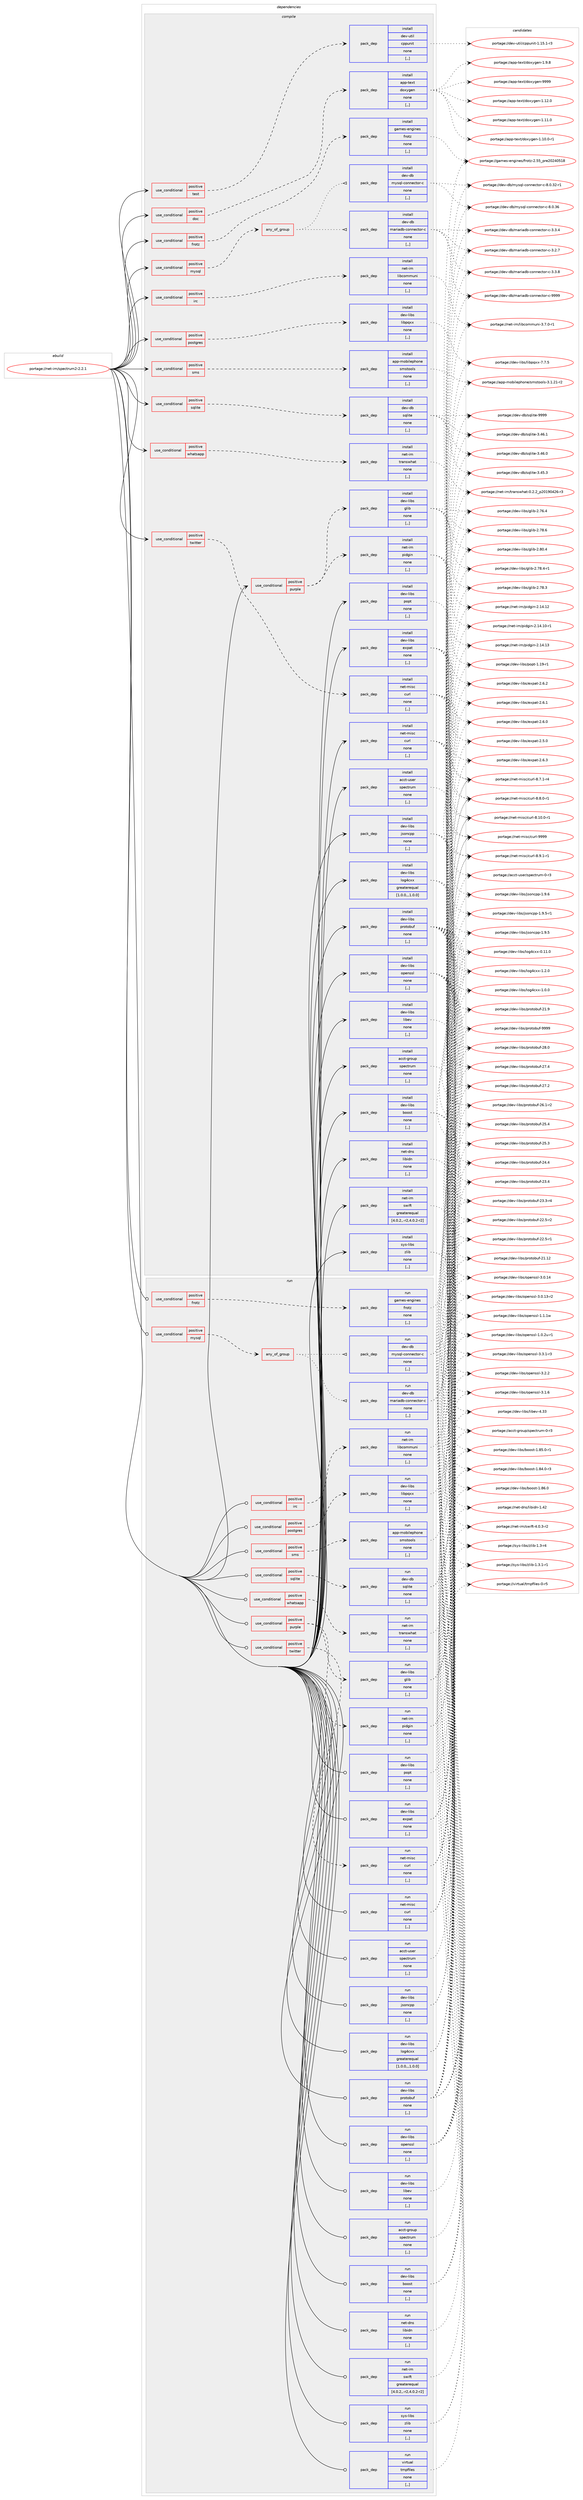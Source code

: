 digraph prolog {

# *************
# Graph options
# *************

newrank=true;
concentrate=true;
compound=true;
graph [rankdir=LR,fontname=Helvetica,fontsize=10,ranksep=1.5];#, ranksep=2.5, nodesep=0.2];
edge  [arrowhead=vee];
node  [fontname=Helvetica,fontsize=10];

# **********
# The ebuild
# **********

subgraph cluster_leftcol {
color=gray;
label=<<i>ebuild</i>>;
id [label="portage://net-im/spectrum2-2.2.1", color=red, width=4, href="../net-im/spectrum2-2.2.1.svg"];
}

# ****************
# The dependencies
# ****************

subgraph cluster_midcol {
color=gray;
label=<<i>dependencies</i>>;
subgraph cluster_compile {
fillcolor="#eeeeee";
style=filled;
label=<<i>compile</i>>;
subgraph cond226496 {
dependency866065 [label=<<TABLE BORDER="0" CELLBORDER="1" CELLSPACING="0" CELLPADDING="4"><TR><TD ROWSPAN="3" CELLPADDING="10">use_conditional</TD></TR><TR><TD>positive</TD></TR><TR><TD>doc</TD></TR></TABLE>>, shape=none, color=red];
subgraph pack633196 {
dependency866066 [label=<<TABLE BORDER="0" CELLBORDER="1" CELLSPACING="0" CELLPADDING="4" WIDTH="220"><TR><TD ROWSPAN="6" CELLPADDING="30">pack_dep</TD></TR><TR><TD WIDTH="110">install</TD></TR><TR><TD>app-text</TD></TR><TR><TD>doxygen</TD></TR><TR><TD>none</TD></TR><TR><TD>[,,]</TD></TR></TABLE>>, shape=none, color=blue];
}
dependency866065:e -> dependency866066:w [weight=20,style="dashed",arrowhead="vee"];
}
id:e -> dependency866065:w [weight=20,style="solid",arrowhead="vee"];
subgraph cond226497 {
dependency866067 [label=<<TABLE BORDER="0" CELLBORDER="1" CELLSPACING="0" CELLPADDING="4"><TR><TD ROWSPAN="3" CELLPADDING="10">use_conditional</TD></TR><TR><TD>positive</TD></TR><TR><TD>frotz</TD></TR></TABLE>>, shape=none, color=red];
subgraph pack633197 {
dependency866068 [label=<<TABLE BORDER="0" CELLBORDER="1" CELLSPACING="0" CELLPADDING="4" WIDTH="220"><TR><TD ROWSPAN="6" CELLPADDING="30">pack_dep</TD></TR><TR><TD WIDTH="110">install</TD></TR><TR><TD>games-engines</TD></TR><TR><TD>frotz</TD></TR><TR><TD>none</TD></TR><TR><TD>[,,]</TD></TR></TABLE>>, shape=none, color=blue];
}
dependency866067:e -> dependency866068:w [weight=20,style="dashed",arrowhead="vee"];
}
id:e -> dependency866067:w [weight=20,style="solid",arrowhead="vee"];
subgraph cond226498 {
dependency866069 [label=<<TABLE BORDER="0" CELLBORDER="1" CELLSPACING="0" CELLPADDING="4"><TR><TD ROWSPAN="3" CELLPADDING="10">use_conditional</TD></TR><TR><TD>positive</TD></TR><TR><TD>irc</TD></TR></TABLE>>, shape=none, color=red];
subgraph pack633198 {
dependency866070 [label=<<TABLE BORDER="0" CELLBORDER="1" CELLSPACING="0" CELLPADDING="4" WIDTH="220"><TR><TD ROWSPAN="6" CELLPADDING="30">pack_dep</TD></TR><TR><TD WIDTH="110">install</TD></TR><TR><TD>net-im</TD></TR><TR><TD>libcommuni</TD></TR><TR><TD>none</TD></TR><TR><TD>[,,]</TD></TR></TABLE>>, shape=none, color=blue];
}
dependency866069:e -> dependency866070:w [weight=20,style="dashed",arrowhead="vee"];
}
id:e -> dependency866069:w [weight=20,style="solid",arrowhead="vee"];
subgraph cond226499 {
dependency866071 [label=<<TABLE BORDER="0" CELLBORDER="1" CELLSPACING="0" CELLPADDING="4"><TR><TD ROWSPAN="3" CELLPADDING="10">use_conditional</TD></TR><TR><TD>positive</TD></TR><TR><TD>mysql</TD></TR></TABLE>>, shape=none, color=red];
subgraph any5964 {
dependency866072 [label=<<TABLE BORDER="0" CELLBORDER="1" CELLSPACING="0" CELLPADDING="4"><TR><TD CELLPADDING="10">any_of_group</TD></TR></TABLE>>, shape=none, color=red];subgraph pack633199 {
dependency866073 [label=<<TABLE BORDER="0" CELLBORDER="1" CELLSPACING="0" CELLPADDING="4" WIDTH="220"><TR><TD ROWSPAN="6" CELLPADDING="30">pack_dep</TD></TR><TR><TD WIDTH="110">install</TD></TR><TR><TD>dev-db</TD></TR><TR><TD>mariadb-connector-c</TD></TR><TR><TD>none</TD></TR><TR><TD>[,,]</TD></TR></TABLE>>, shape=none, color=blue];
}
dependency866072:e -> dependency866073:w [weight=20,style="dotted",arrowhead="oinv"];
subgraph pack633200 {
dependency866074 [label=<<TABLE BORDER="0" CELLBORDER="1" CELLSPACING="0" CELLPADDING="4" WIDTH="220"><TR><TD ROWSPAN="6" CELLPADDING="30">pack_dep</TD></TR><TR><TD WIDTH="110">install</TD></TR><TR><TD>dev-db</TD></TR><TR><TD>mysql-connector-c</TD></TR><TR><TD>none</TD></TR><TR><TD>[,,]</TD></TR></TABLE>>, shape=none, color=blue];
}
dependency866072:e -> dependency866074:w [weight=20,style="dotted",arrowhead="oinv"];
}
dependency866071:e -> dependency866072:w [weight=20,style="dashed",arrowhead="vee"];
}
id:e -> dependency866071:w [weight=20,style="solid",arrowhead="vee"];
subgraph cond226500 {
dependency866075 [label=<<TABLE BORDER="0" CELLBORDER="1" CELLSPACING="0" CELLPADDING="4"><TR><TD ROWSPAN="3" CELLPADDING="10">use_conditional</TD></TR><TR><TD>positive</TD></TR><TR><TD>postgres</TD></TR></TABLE>>, shape=none, color=red];
subgraph pack633201 {
dependency866076 [label=<<TABLE BORDER="0" CELLBORDER="1" CELLSPACING="0" CELLPADDING="4" WIDTH="220"><TR><TD ROWSPAN="6" CELLPADDING="30">pack_dep</TD></TR><TR><TD WIDTH="110">install</TD></TR><TR><TD>dev-libs</TD></TR><TR><TD>libpqxx</TD></TR><TR><TD>none</TD></TR><TR><TD>[,,]</TD></TR></TABLE>>, shape=none, color=blue];
}
dependency866075:e -> dependency866076:w [weight=20,style="dashed",arrowhead="vee"];
}
id:e -> dependency866075:w [weight=20,style="solid",arrowhead="vee"];
subgraph cond226501 {
dependency866077 [label=<<TABLE BORDER="0" CELLBORDER="1" CELLSPACING="0" CELLPADDING="4"><TR><TD ROWSPAN="3" CELLPADDING="10">use_conditional</TD></TR><TR><TD>positive</TD></TR><TR><TD>purple</TD></TR></TABLE>>, shape=none, color=red];
subgraph pack633202 {
dependency866078 [label=<<TABLE BORDER="0" CELLBORDER="1" CELLSPACING="0" CELLPADDING="4" WIDTH="220"><TR><TD ROWSPAN="6" CELLPADDING="30">pack_dep</TD></TR><TR><TD WIDTH="110">install</TD></TR><TR><TD>dev-libs</TD></TR><TR><TD>glib</TD></TR><TR><TD>none</TD></TR><TR><TD>[,,]</TD></TR></TABLE>>, shape=none, color=blue];
}
dependency866077:e -> dependency866078:w [weight=20,style="dashed",arrowhead="vee"];
subgraph pack633203 {
dependency866079 [label=<<TABLE BORDER="0" CELLBORDER="1" CELLSPACING="0" CELLPADDING="4" WIDTH="220"><TR><TD ROWSPAN="6" CELLPADDING="30">pack_dep</TD></TR><TR><TD WIDTH="110">install</TD></TR><TR><TD>net-im</TD></TR><TR><TD>pidgin</TD></TR><TR><TD>none</TD></TR><TR><TD>[,,]</TD></TR></TABLE>>, shape=none, color=blue];
}
dependency866077:e -> dependency866079:w [weight=20,style="dashed",arrowhead="vee"];
}
id:e -> dependency866077:w [weight=20,style="solid",arrowhead="vee"];
subgraph cond226502 {
dependency866080 [label=<<TABLE BORDER="0" CELLBORDER="1" CELLSPACING="0" CELLPADDING="4"><TR><TD ROWSPAN="3" CELLPADDING="10">use_conditional</TD></TR><TR><TD>positive</TD></TR><TR><TD>sms</TD></TR></TABLE>>, shape=none, color=red];
subgraph pack633204 {
dependency866081 [label=<<TABLE BORDER="0" CELLBORDER="1" CELLSPACING="0" CELLPADDING="4" WIDTH="220"><TR><TD ROWSPAN="6" CELLPADDING="30">pack_dep</TD></TR><TR><TD WIDTH="110">install</TD></TR><TR><TD>app-mobilephone</TD></TR><TR><TD>smstools</TD></TR><TR><TD>none</TD></TR><TR><TD>[,,]</TD></TR></TABLE>>, shape=none, color=blue];
}
dependency866080:e -> dependency866081:w [weight=20,style="dashed",arrowhead="vee"];
}
id:e -> dependency866080:w [weight=20,style="solid",arrowhead="vee"];
subgraph cond226503 {
dependency866082 [label=<<TABLE BORDER="0" CELLBORDER="1" CELLSPACING="0" CELLPADDING="4"><TR><TD ROWSPAN="3" CELLPADDING="10">use_conditional</TD></TR><TR><TD>positive</TD></TR><TR><TD>sqlite</TD></TR></TABLE>>, shape=none, color=red];
subgraph pack633205 {
dependency866083 [label=<<TABLE BORDER="0" CELLBORDER="1" CELLSPACING="0" CELLPADDING="4" WIDTH="220"><TR><TD ROWSPAN="6" CELLPADDING="30">pack_dep</TD></TR><TR><TD WIDTH="110">install</TD></TR><TR><TD>dev-db</TD></TR><TR><TD>sqlite</TD></TR><TR><TD>none</TD></TR><TR><TD>[,,]</TD></TR></TABLE>>, shape=none, color=blue];
}
dependency866082:e -> dependency866083:w [weight=20,style="dashed",arrowhead="vee"];
}
id:e -> dependency866082:w [weight=20,style="solid",arrowhead="vee"];
subgraph cond226504 {
dependency866084 [label=<<TABLE BORDER="0" CELLBORDER="1" CELLSPACING="0" CELLPADDING="4"><TR><TD ROWSPAN="3" CELLPADDING="10">use_conditional</TD></TR><TR><TD>positive</TD></TR><TR><TD>test</TD></TR></TABLE>>, shape=none, color=red];
subgraph pack633206 {
dependency866085 [label=<<TABLE BORDER="0" CELLBORDER="1" CELLSPACING="0" CELLPADDING="4" WIDTH="220"><TR><TD ROWSPAN="6" CELLPADDING="30">pack_dep</TD></TR><TR><TD WIDTH="110">install</TD></TR><TR><TD>dev-util</TD></TR><TR><TD>cppunit</TD></TR><TR><TD>none</TD></TR><TR><TD>[,,]</TD></TR></TABLE>>, shape=none, color=blue];
}
dependency866084:e -> dependency866085:w [weight=20,style="dashed",arrowhead="vee"];
}
id:e -> dependency866084:w [weight=20,style="solid",arrowhead="vee"];
subgraph cond226505 {
dependency866086 [label=<<TABLE BORDER="0" CELLBORDER="1" CELLSPACING="0" CELLPADDING="4"><TR><TD ROWSPAN="3" CELLPADDING="10">use_conditional</TD></TR><TR><TD>positive</TD></TR><TR><TD>twitter</TD></TR></TABLE>>, shape=none, color=red];
subgraph pack633207 {
dependency866087 [label=<<TABLE BORDER="0" CELLBORDER="1" CELLSPACING="0" CELLPADDING="4" WIDTH="220"><TR><TD ROWSPAN="6" CELLPADDING="30">pack_dep</TD></TR><TR><TD WIDTH="110">install</TD></TR><TR><TD>net-misc</TD></TR><TR><TD>curl</TD></TR><TR><TD>none</TD></TR><TR><TD>[,,]</TD></TR></TABLE>>, shape=none, color=blue];
}
dependency866086:e -> dependency866087:w [weight=20,style="dashed",arrowhead="vee"];
}
id:e -> dependency866086:w [weight=20,style="solid",arrowhead="vee"];
subgraph cond226506 {
dependency866088 [label=<<TABLE BORDER="0" CELLBORDER="1" CELLSPACING="0" CELLPADDING="4"><TR><TD ROWSPAN="3" CELLPADDING="10">use_conditional</TD></TR><TR><TD>positive</TD></TR><TR><TD>whatsapp</TD></TR></TABLE>>, shape=none, color=red];
subgraph pack633208 {
dependency866089 [label=<<TABLE BORDER="0" CELLBORDER="1" CELLSPACING="0" CELLPADDING="4" WIDTH="220"><TR><TD ROWSPAN="6" CELLPADDING="30">pack_dep</TD></TR><TR><TD WIDTH="110">install</TD></TR><TR><TD>net-im</TD></TR><TR><TD>transwhat</TD></TR><TR><TD>none</TD></TR><TR><TD>[,,]</TD></TR></TABLE>>, shape=none, color=blue];
}
dependency866088:e -> dependency866089:w [weight=20,style="dashed",arrowhead="vee"];
}
id:e -> dependency866088:w [weight=20,style="solid",arrowhead="vee"];
subgraph pack633209 {
dependency866090 [label=<<TABLE BORDER="0" CELLBORDER="1" CELLSPACING="0" CELLPADDING="4" WIDTH="220"><TR><TD ROWSPAN="6" CELLPADDING="30">pack_dep</TD></TR><TR><TD WIDTH="110">install</TD></TR><TR><TD>acct-group</TD></TR><TR><TD>spectrum</TD></TR><TR><TD>none</TD></TR><TR><TD>[,,]</TD></TR></TABLE>>, shape=none, color=blue];
}
id:e -> dependency866090:w [weight=20,style="solid",arrowhead="vee"];
subgraph pack633210 {
dependency866091 [label=<<TABLE BORDER="0" CELLBORDER="1" CELLSPACING="0" CELLPADDING="4" WIDTH="220"><TR><TD ROWSPAN="6" CELLPADDING="30">pack_dep</TD></TR><TR><TD WIDTH="110">install</TD></TR><TR><TD>acct-user</TD></TR><TR><TD>spectrum</TD></TR><TR><TD>none</TD></TR><TR><TD>[,,]</TD></TR></TABLE>>, shape=none, color=blue];
}
id:e -> dependency866091:w [weight=20,style="solid",arrowhead="vee"];
subgraph pack633211 {
dependency866092 [label=<<TABLE BORDER="0" CELLBORDER="1" CELLSPACING="0" CELLPADDING="4" WIDTH="220"><TR><TD ROWSPAN="6" CELLPADDING="30">pack_dep</TD></TR><TR><TD WIDTH="110">install</TD></TR><TR><TD>dev-libs</TD></TR><TR><TD>boost</TD></TR><TR><TD>none</TD></TR><TR><TD>[,,]</TD></TR></TABLE>>, shape=none, color=blue];
}
id:e -> dependency866092:w [weight=20,style="solid",arrowhead="vee"];
subgraph pack633212 {
dependency866093 [label=<<TABLE BORDER="0" CELLBORDER="1" CELLSPACING="0" CELLPADDING="4" WIDTH="220"><TR><TD ROWSPAN="6" CELLPADDING="30">pack_dep</TD></TR><TR><TD WIDTH="110">install</TD></TR><TR><TD>dev-libs</TD></TR><TR><TD>expat</TD></TR><TR><TD>none</TD></TR><TR><TD>[,,]</TD></TR></TABLE>>, shape=none, color=blue];
}
id:e -> dependency866093:w [weight=20,style="solid",arrowhead="vee"];
subgraph pack633213 {
dependency866094 [label=<<TABLE BORDER="0" CELLBORDER="1" CELLSPACING="0" CELLPADDING="4" WIDTH="220"><TR><TD ROWSPAN="6" CELLPADDING="30">pack_dep</TD></TR><TR><TD WIDTH="110">install</TD></TR><TR><TD>dev-libs</TD></TR><TR><TD>jsoncpp</TD></TR><TR><TD>none</TD></TR><TR><TD>[,,]</TD></TR></TABLE>>, shape=none, color=blue];
}
id:e -> dependency866094:w [weight=20,style="solid",arrowhead="vee"];
subgraph pack633214 {
dependency866095 [label=<<TABLE BORDER="0" CELLBORDER="1" CELLSPACING="0" CELLPADDING="4" WIDTH="220"><TR><TD ROWSPAN="6" CELLPADDING="30">pack_dep</TD></TR><TR><TD WIDTH="110">install</TD></TR><TR><TD>dev-libs</TD></TR><TR><TD>libev</TD></TR><TR><TD>none</TD></TR><TR><TD>[,,]</TD></TR></TABLE>>, shape=none, color=blue];
}
id:e -> dependency866095:w [weight=20,style="solid",arrowhead="vee"];
subgraph pack633215 {
dependency866096 [label=<<TABLE BORDER="0" CELLBORDER="1" CELLSPACING="0" CELLPADDING="4" WIDTH="220"><TR><TD ROWSPAN="6" CELLPADDING="30">pack_dep</TD></TR><TR><TD WIDTH="110">install</TD></TR><TR><TD>dev-libs</TD></TR><TR><TD>log4cxx</TD></TR><TR><TD>greaterequal</TD></TR><TR><TD>[1.0.0,,,1.0.0]</TD></TR></TABLE>>, shape=none, color=blue];
}
id:e -> dependency866096:w [weight=20,style="solid",arrowhead="vee"];
subgraph pack633216 {
dependency866097 [label=<<TABLE BORDER="0" CELLBORDER="1" CELLSPACING="0" CELLPADDING="4" WIDTH="220"><TR><TD ROWSPAN="6" CELLPADDING="30">pack_dep</TD></TR><TR><TD WIDTH="110">install</TD></TR><TR><TD>dev-libs</TD></TR><TR><TD>openssl</TD></TR><TR><TD>none</TD></TR><TR><TD>[,,]</TD></TR></TABLE>>, shape=none, color=blue];
}
id:e -> dependency866097:w [weight=20,style="solid",arrowhead="vee"];
subgraph pack633217 {
dependency866098 [label=<<TABLE BORDER="0" CELLBORDER="1" CELLSPACING="0" CELLPADDING="4" WIDTH="220"><TR><TD ROWSPAN="6" CELLPADDING="30">pack_dep</TD></TR><TR><TD WIDTH="110">install</TD></TR><TR><TD>dev-libs</TD></TR><TR><TD>popt</TD></TR><TR><TD>none</TD></TR><TR><TD>[,,]</TD></TR></TABLE>>, shape=none, color=blue];
}
id:e -> dependency866098:w [weight=20,style="solid",arrowhead="vee"];
subgraph pack633218 {
dependency866099 [label=<<TABLE BORDER="0" CELLBORDER="1" CELLSPACING="0" CELLPADDING="4" WIDTH="220"><TR><TD ROWSPAN="6" CELLPADDING="30">pack_dep</TD></TR><TR><TD WIDTH="110">install</TD></TR><TR><TD>dev-libs</TD></TR><TR><TD>protobuf</TD></TR><TR><TD>none</TD></TR><TR><TD>[,,]</TD></TR></TABLE>>, shape=none, color=blue];
}
id:e -> dependency866099:w [weight=20,style="solid",arrowhead="vee"];
subgraph pack633219 {
dependency866100 [label=<<TABLE BORDER="0" CELLBORDER="1" CELLSPACING="0" CELLPADDING="4" WIDTH="220"><TR><TD ROWSPAN="6" CELLPADDING="30">pack_dep</TD></TR><TR><TD WIDTH="110">install</TD></TR><TR><TD>net-dns</TD></TR><TR><TD>libidn</TD></TR><TR><TD>none</TD></TR><TR><TD>[,,]</TD></TR></TABLE>>, shape=none, color=blue];
}
id:e -> dependency866100:w [weight=20,style="solid",arrowhead="vee"];
subgraph pack633220 {
dependency866101 [label=<<TABLE BORDER="0" CELLBORDER="1" CELLSPACING="0" CELLPADDING="4" WIDTH="220"><TR><TD ROWSPAN="6" CELLPADDING="30">pack_dep</TD></TR><TR><TD WIDTH="110">install</TD></TR><TR><TD>net-im</TD></TR><TR><TD>swift</TD></TR><TR><TD>greaterequal</TD></TR><TR><TD>[4.0.2,,-r2,4.0.2-r2]</TD></TR></TABLE>>, shape=none, color=blue];
}
id:e -> dependency866101:w [weight=20,style="solid",arrowhead="vee"];
subgraph pack633221 {
dependency866102 [label=<<TABLE BORDER="0" CELLBORDER="1" CELLSPACING="0" CELLPADDING="4" WIDTH="220"><TR><TD ROWSPAN="6" CELLPADDING="30">pack_dep</TD></TR><TR><TD WIDTH="110">install</TD></TR><TR><TD>net-misc</TD></TR><TR><TD>curl</TD></TR><TR><TD>none</TD></TR><TR><TD>[,,]</TD></TR></TABLE>>, shape=none, color=blue];
}
id:e -> dependency866102:w [weight=20,style="solid",arrowhead="vee"];
subgraph pack633222 {
dependency866103 [label=<<TABLE BORDER="0" CELLBORDER="1" CELLSPACING="0" CELLPADDING="4" WIDTH="220"><TR><TD ROWSPAN="6" CELLPADDING="30">pack_dep</TD></TR><TR><TD WIDTH="110">install</TD></TR><TR><TD>sys-libs</TD></TR><TR><TD>zlib</TD></TR><TR><TD>none</TD></TR><TR><TD>[,,]</TD></TR></TABLE>>, shape=none, color=blue];
}
id:e -> dependency866103:w [weight=20,style="solid",arrowhead="vee"];
}
subgraph cluster_compileandrun {
fillcolor="#eeeeee";
style=filled;
label=<<i>compile and run</i>>;
}
subgraph cluster_run {
fillcolor="#eeeeee";
style=filled;
label=<<i>run</i>>;
subgraph cond226507 {
dependency866104 [label=<<TABLE BORDER="0" CELLBORDER="1" CELLSPACING="0" CELLPADDING="4"><TR><TD ROWSPAN="3" CELLPADDING="10">use_conditional</TD></TR><TR><TD>positive</TD></TR><TR><TD>frotz</TD></TR></TABLE>>, shape=none, color=red];
subgraph pack633223 {
dependency866105 [label=<<TABLE BORDER="0" CELLBORDER="1" CELLSPACING="0" CELLPADDING="4" WIDTH="220"><TR><TD ROWSPAN="6" CELLPADDING="30">pack_dep</TD></TR><TR><TD WIDTH="110">run</TD></TR><TR><TD>games-engines</TD></TR><TR><TD>frotz</TD></TR><TR><TD>none</TD></TR><TR><TD>[,,]</TD></TR></TABLE>>, shape=none, color=blue];
}
dependency866104:e -> dependency866105:w [weight=20,style="dashed",arrowhead="vee"];
}
id:e -> dependency866104:w [weight=20,style="solid",arrowhead="odot"];
subgraph cond226508 {
dependency866106 [label=<<TABLE BORDER="0" CELLBORDER="1" CELLSPACING="0" CELLPADDING="4"><TR><TD ROWSPAN="3" CELLPADDING="10">use_conditional</TD></TR><TR><TD>positive</TD></TR><TR><TD>irc</TD></TR></TABLE>>, shape=none, color=red];
subgraph pack633224 {
dependency866107 [label=<<TABLE BORDER="0" CELLBORDER="1" CELLSPACING="0" CELLPADDING="4" WIDTH="220"><TR><TD ROWSPAN="6" CELLPADDING="30">pack_dep</TD></TR><TR><TD WIDTH="110">run</TD></TR><TR><TD>net-im</TD></TR><TR><TD>libcommuni</TD></TR><TR><TD>none</TD></TR><TR><TD>[,,]</TD></TR></TABLE>>, shape=none, color=blue];
}
dependency866106:e -> dependency866107:w [weight=20,style="dashed",arrowhead="vee"];
}
id:e -> dependency866106:w [weight=20,style="solid",arrowhead="odot"];
subgraph cond226509 {
dependency866108 [label=<<TABLE BORDER="0" CELLBORDER="1" CELLSPACING="0" CELLPADDING="4"><TR><TD ROWSPAN="3" CELLPADDING="10">use_conditional</TD></TR><TR><TD>positive</TD></TR><TR><TD>mysql</TD></TR></TABLE>>, shape=none, color=red];
subgraph any5965 {
dependency866109 [label=<<TABLE BORDER="0" CELLBORDER="1" CELLSPACING="0" CELLPADDING="4"><TR><TD CELLPADDING="10">any_of_group</TD></TR></TABLE>>, shape=none, color=red];subgraph pack633225 {
dependency866110 [label=<<TABLE BORDER="0" CELLBORDER="1" CELLSPACING="0" CELLPADDING="4" WIDTH="220"><TR><TD ROWSPAN="6" CELLPADDING="30">pack_dep</TD></TR><TR><TD WIDTH="110">run</TD></TR><TR><TD>dev-db</TD></TR><TR><TD>mariadb-connector-c</TD></TR><TR><TD>none</TD></TR><TR><TD>[,,]</TD></TR></TABLE>>, shape=none, color=blue];
}
dependency866109:e -> dependency866110:w [weight=20,style="dotted",arrowhead="oinv"];
subgraph pack633226 {
dependency866111 [label=<<TABLE BORDER="0" CELLBORDER="1" CELLSPACING="0" CELLPADDING="4" WIDTH="220"><TR><TD ROWSPAN="6" CELLPADDING="30">pack_dep</TD></TR><TR><TD WIDTH="110">run</TD></TR><TR><TD>dev-db</TD></TR><TR><TD>mysql-connector-c</TD></TR><TR><TD>none</TD></TR><TR><TD>[,,]</TD></TR></TABLE>>, shape=none, color=blue];
}
dependency866109:e -> dependency866111:w [weight=20,style="dotted",arrowhead="oinv"];
}
dependency866108:e -> dependency866109:w [weight=20,style="dashed",arrowhead="vee"];
}
id:e -> dependency866108:w [weight=20,style="solid",arrowhead="odot"];
subgraph cond226510 {
dependency866112 [label=<<TABLE BORDER="0" CELLBORDER="1" CELLSPACING="0" CELLPADDING="4"><TR><TD ROWSPAN="3" CELLPADDING="10">use_conditional</TD></TR><TR><TD>positive</TD></TR><TR><TD>postgres</TD></TR></TABLE>>, shape=none, color=red];
subgraph pack633227 {
dependency866113 [label=<<TABLE BORDER="0" CELLBORDER="1" CELLSPACING="0" CELLPADDING="4" WIDTH="220"><TR><TD ROWSPAN="6" CELLPADDING="30">pack_dep</TD></TR><TR><TD WIDTH="110">run</TD></TR><TR><TD>dev-libs</TD></TR><TR><TD>libpqxx</TD></TR><TR><TD>none</TD></TR><TR><TD>[,,]</TD></TR></TABLE>>, shape=none, color=blue];
}
dependency866112:e -> dependency866113:w [weight=20,style="dashed",arrowhead="vee"];
}
id:e -> dependency866112:w [weight=20,style="solid",arrowhead="odot"];
subgraph cond226511 {
dependency866114 [label=<<TABLE BORDER="0" CELLBORDER="1" CELLSPACING="0" CELLPADDING="4"><TR><TD ROWSPAN="3" CELLPADDING="10">use_conditional</TD></TR><TR><TD>positive</TD></TR><TR><TD>purple</TD></TR></TABLE>>, shape=none, color=red];
subgraph pack633228 {
dependency866115 [label=<<TABLE BORDER="0" CELLBORDER="1" CELLSPACING="0" CELLPADDING="4" WIDTH="220"><TR><TD ROWSPAN="6" CELLPADDING="30">pack_dep</TD></TR><TR><TD WIDTH="110">run</TD></TR><TR><TD>dev-libs</TD></TR><TR><TD>glib</TD></TR><TR><TD>none</TD></TR><TR><TD>[,,]</TD></TR></TABLE>>, shape=none, color=blue];
}
dependency866114:e -> dependency866115:w [weight=20,style="dashed",arrowhead="vee"];
subgraph pack633229 {
dependency866116 [label=<<TABLE BORDER="0" CELLBORDER="1" CELLSPACING="0" CELLPADDING="4" WIDTH="220"><TR><TD ROWSPAN="6" CELLPADDING="30">pack_dep</TD></TR><TR><TD WIDTH="110">run</TD></TR><TR><TD>net-im</TD></TR><TR><TD>pidgin</TD></TR><TR><TD>none</TD></TR><TR><TD>[,,]</TD></TR></TABLE>>, shape=none, color=blue];
}
dependency866114:e -> dependency866116:w [weight=20,style="dashed",arrowhead="vee"];
}
id:e -> dependency866114:w [weight=20,style="solid",arrowhead="odot"];
subgraph cond226512 {
dependency866117 [label=<<TABLE BORDER="0" CELLBORDER="1" CELLSPACING="0" CELLPADDING="4"><TR><TD ROWSPAN="3" CELLPADDING="10">use_conditional</TD></TR><TR><TD>positive</TD></TR><TR><TD>sms</TD></TR></TABLE>>, shape=none, color=red];
subgraph pack633230 {
dependency866118 [label=<<TABLE BORDER="0" CELLBORDER="1" CELLSPACING="0" CELLPADDING="4" WIDTH="220"><TR><TD ROWSPAN="6" CELLPADDING="30">pack_dep</TD></TR><TR><TD WIDTH="110">run</TD></TR><TR><TD>app-mobilephone</TD></TR><TR><TD>smstools</TD></TR><TR><TD>none</TD></TR><TR><TD>[,,]</TD></TR></TABLE>>, shape=none, color=blue];
}
dependency866117:e -> dependency866118:w [weight=20,style="dashed",arrowhead="vee"];
}
id:e -> dependency866117:w [weight=20,style="solid",arrowhead="odot"];
subgraph cond226513 {
dependency866119 [label=<<TABLE BORDER="0" CELLBORDER="1" CELLSPACING="0" CELLPADDING="4"><TR><TD ROWSPAN="3" CELLPADDING="10">use_conditional</TD></TR><TR><TD>positive</TD></TR><TR><TD>sqlite</TD></TR></TABLE>>, shape=none, color=red];
subgraph pack633231 {
dependency866120 [label=<<TABLE BORDER="0" CELLBORDER="1" CELLSPACING="0" CELLPADDING="4" WIDTH="220"><TR><TD ROWSPAN="6" CELLPADDING="30">pack_dep</TD></TR><TR><TD WIDTH="110">run</TD></TR><TR><TD>dev-db</TD></TR><TR><TD>sqlite</TD></TR><TR><TD>none</TD></TR><TR><TD>[,,]</TD></TR></TABLE>>, shape=none, color=blue];
}
dependency866119:e -> dependency866120:w [weight=20,style="dashed",arrowhead="vee"];
}
id:e -> dependency866119:w [weight=20,style="solid",arrowhead="odot"];
subgraph cond226514 {
dependency866121 [label=<<TABLE BORDER="0" CELLBORDER="1" CELLSPACING="0" CELLPADDING="4"><TR><TD ROWSPAN="3" CELLPADDING="10">use_conditional</TD></TR><TR><TD>positive</TD></TR><TR><TD>twitter</TD></TR></TABLE>>, shape=none, color=red];
subgraph pack633232 {
dependency866122 [label=<<TABLE BORDER="0" CELLBORDER="1" CELLSPACING="0" CELLPADDING="4" WIDTH="220"><TR><TD ROWSPAN="6" CELLPADDING="30">pack_dep</TD></TR><TR><TD WIDTH="110">run</TD></TR><TR><TD>net-misc</TD></TR><TR><TD>curl</TD></TR><TR><TD>none</TD></TR><TR><TD>[,,]</TD></TR></TABLE>>, shape=none, color=blue];
}
dependency866121:e -> dependency866122:w [weight=20,style="dashed",arrowhead="vee"];
}
id:e -> dependency866121:w [weight=20,style="solid",arrowhead="odot"];
subgraph cond226515 {
dependency866123 [label=<<TABLE BORDER="0" CELLBORDER="1" CELLSPACING="0" CELLPADDING="4"><TR><TD ROWSPAN="3" CELLPADDING="10">use_conditional</TD></TR><TR><TD>positive</TD></TR><TR><TD>whatsapp</TD></TR></TABLE>>, shape=none, color=red];
subgraph pack633233 {
dependency866124 [label=<<TABLE BORDER="0" CELLBORDER="1" CELLSPACING="0" CELLPADDING="4" WIDTH="220"><TR><TD ROWSPAN="6" CELLPADDING="30">pack_dep</TD></TR><TR><TD WIDTH="110">run</TD></TR><TR><TD>net-im</TD></TR><TR><TD>transwhat</TD></TR><TR><TD>none</TD></TR><TR><TD>[,,]</TD></TR></TABLE>>, shape=none, color=blue];
}
dependency866123:e -> dependency866124:w [weight=20,style="dashed",arrowhead="vee"];
}
id:e -> dependency866123:w [weight=20,style="solid",arrowhead="odot"];
subgraph pack633234 {
dependency866125 [label=<<TABLE BORDER="0" CELLBORDER="1" CELLSPACING="0" CELLPADDING="4" WIDTH="220"><TR><TD ROWSPAN="6" CELLPADDING="30">pack_dep</TD></TR><TR><TD WIDTH="110">run</TD></TR><TR><TD>acct-group</TD></TR><TR><TD>spectrum</TD></TR><TR><TD>none</TD></TR><TR><TD>[,,]</TD></TR></TABLE>>, shape=none, color=blue];
}
id:e -> dependency866125:w [weight=20,style="solid",arrowhead="odot"];
subgraph pack633235 {
dependency866126 [label=<<TABLE BORDER="0" CELLBORDER="1" CELLSPACING="0" CELLPADDING="4" WIDTH="220"><TR><TD ROWSPAN="6" CELLPADDING="30">pack_dep</TD></TR><TR><TD WIDTH="110">run</TD></TR><TR><TD>acct-user</TD></TR><TR><TD>spectrum</TD></TR><TR><TD>none</TD></TR><TR><TD>[,,]</TD></TR></TABLE>>, shape=none, color=blue];
}
id:e -> dependency866126:w [weight=20,style="solid",arrowhead="odot"];
subgraph pack633236 {
dependency866127 [label=<<TABLE BORDER="0" CELLBORDER="1" CELLSPACING="0" CELLPADDING="4" WIDTH="220"><TR><TD ROWSPAN="6" CELLPADDING="30">pack_dep</TD></TR><TR><TD WIDTH="110">run</TD></TR><TR><TD>dev-libs</TD></TR><TR><TD>boost</TD></TR><TR><TD>none</TD></TR><TR><TD>[,,]</TD></TR></TABLE>>, shape=none, color=blue];
}
id:e -> dependency866127:w [weight=20,style="solid",arrowhead="odot"];
subgraph pack633237 {
dependency866128 [label=<<TABLE BORDER="0" CELLBORDER="1" CELLSPACING="0" CELLPADDING="4" WIDTH="220"><TR><TD ROWSPAN="6" CELLPADDING="30">pack_dep</TD></TR><TR><TD WIDTH="110">run</TD></TR><TR><TD>dev-libs</TD></TR><TR><TD>expat</TD></TR><TR><TD>none</TD></TR><TR><TD>[,,]</TD></TR></TABLE>>, shape=none, color=blue];
}
id:e -> dependency866128:w [weight=20,style="solid",arrowhead="odot"];
subgraph pack633238 {
dependency866129 [label=<<TABLE BORDER="0" CELLBORDER="1" CELLSPACING="0" CELLPADDING="4" WIDTH="220"><TR><TD ROWSPAN="6" CELLPADDING="30">pack_dep</TD></TR><TR><TD WIDTH="110">run</TD></TR><TR><TD>dev-libs</TD></TR><TR><TD>jsoncpp</TD></TR><TR><TD>none</TD></TR><TR><TD>[,,]</TD></TR></TABLE>>, shape=none, color=blue];
}
id:e -> dependency866129:w [weight=20,style="solid",arrowhead="odot"];
subgraph pack633239 {
dependency866130 [label=<<TABLE BORDER="0" CELLBORDER="1" CELLSPACING="0" CELLPADDING="4" WIDTH="220"><TR><TD ROWSPAN="6" CELLPADDING="30">pack_dep</TD></TR><TR><TD WIDTH="110">run</TD></TR><TR><TD>dev-libs</TD></TR><TR><TD>libev</TD></TR><TR><TD>none</TD></TR><TR><TD>[,,]</TD></TR></TABLE>>, shape=none, color=blue];
}
id:e -> dependency866130:w [weight=20,style="solid",arrowhead="odot"];
subgraph pack633240 {
dependency866131 [label=<<TABLE BORDER="0" CELLBORDER="1" CELLSPACING="0" CELLPADDING="4" WIDTH="220"><TR><TD ROWSPAN="6" CELLPADDING="30">pack_dep</TD></TR><TR><TD WIDTH="110">run</TD></TR><TR><TD>dev-libs</TD></TR><TR><TD>log4cxx</TD></TR><TR><TD>greaterequal</TD></TR><TR><TD>[1.0.0,,,1.0.0]</TD></TR></TABLE>>, shape=none, color=blue];
}
id:e -> dependency866131:w [weight=20,style="solid",arrowhead="odot"];
subgraph pack633241 {
dependency866132 [label=<<TABLE BORDER="0" CELLBORDER="1" CELLSPACING="0" CELLPADDING="4" WIDTH="220"><TR><TD ROWSPAN="6" CELLPADDING="30">pack_dep</TD></TR><TR><TD WIDTH="110">run</TD></TR><TR><TD>dev-libs</TD></TR><TR><TD>openssl</TD></TR><TR><TD>none</TD></TR><TR><TD>[,,]</TD></TR></TABLE>>, shape=none, color=blue];
}
id:e -> dependency866132:w [weight=20,style="solid",arrowhead="odot"];
subgraph pack633242 {
dependency866133 [label=<<TABLE BORDER="0" CELLBORDER="1" CELLSPACING="0" CELLPADDING="4" WIDTH="220"><TR><TD ROWSPAN="6" CELLPADDING="30">pack_dep</TD></TR><TR><TD WIDTH="110">run</TD></TR><TR><TD>dev-libs</TD></TR><TR><TD>popt</TD></TR><TR><TD>none</TD></TR><TR><TD>[,,]</TD></TR></TABLE>>, shape=none, color=blue];
}
id:e -> dependency866133:w [weight=20,style="solid",arrowhead="odot"];
subgraph pack633243 {
dependency866134 [label=<<TABLE BORDER="0" CELLBORDER="1" CELLSPACING="0" CELLPADDING="4" WIDTH="220"><TR><TD ROWSPAN="6" CELLPADDING="30">pack_dep</TD></TR><TR><TD WIDTH="110">run</TD></TR><TR><TD>dev-libs</TD></TR><TR><TD>protobuf</TD></TR><TR><TD>none</TD></TR><TR><TD>[,,]</TD></TR></TABLE>>, shape=none, color=blue];
}
id:e -> dependency866134:w [weight=20,style="solid",arrowhead="odot"];
subgraph pack633244 {
dependency866135 [label=<<TABLE BORDER="0" CELLBORDER="1" CELLSPACING="0" CELLPADDING="4" WIDTH="220"><TR><TD ROWSPAN="6" CELLPADDING="30">pack_dep</TD></TR><TR><TD WIDTH="110">run</TD></TR><TR><TD>net-dns</TD></TR><TR><TD>libidn</TD></TR><TR><TD>none</TD></TR><TR><TD>[,,]</TD></TR></TABLE>>, shape=none, color=blue];
}
id:e -> dependency866135:w [weight=20,style="solid",arrowhead="odot"];
subgraph pack633245 {
dependency866136 [label=<<TABLE BORDER="0" CELLBORDER="1" CELLSPACING="0" CELLPADDING="4" WIDTH="220"><TR><TD ROWSPAN="6" CELLPADDING="30">pack_dep</TD></TR><TR><TD WIDTH="110">run</TD></TR><TR><TD>net-im</TD></TR><TR><TD>swift</TD></TR><TR><TD>greaterequal</TD></TR><TR><TD>[4.0.2,,-r2,4.0.2-r2]</TD></TR></TABLE>>, shape=none, color=blue];
}
id:e -> dependency866136:w [weight=20,style="solid",arrowhead="odot"];
subgraph pack633246 {
dependency866137 [label=<<TABLE BORDER="0" CELLBORDER="1" CELLSPACING="0" CELLPADDING="4" WIDTH="220"><TR><TD ROWSPAN="6" CELLPADDING="30">pack_dep</TD></TR><TR><TD WIDTH="110">run</TD></TR><TR><TD>net-misc</TD></TR><TR><TD>curl</TD></TR><TR><TD>none</TD></TR><TR><TD>[,,]</TD></TR></TABLE>>, shape=none, color=blue];
}
id:e -> dependency866137:w [weight=20,style="solid",arrowhead="odot"];
subgraph pack633247 {
dependency866138 [label=<<TABLE BORDER="0" CELLBORDER="1" CELLSPACING="0" CELLPADDING="4" WIDTH="220"><TR><TD ROWSPAN="6" CELLPADDING="30">pack_dep</TD></TR><TR><TD WIDTH="110">run</TD></TR><TR><TD>sys-libs</TD></TR><TR><TD>zlib</TD></TR><TR><TD>none</TD></TR><TR><TD>[,,]</TD></TR></TABLE>>, shape=none, color=blue];
}
id:e -> dependency866138:w [weight=20,style="solid",arrowhead="odot"];
subgraph pack633248 {
dependency866139 [label=<<TABLE BORDER="0" CELLBORDER="1" CELLSPACING="0" CELLPADDING="4" WIDTH="220"><TR><TD ROWSPAN="6" CELLPADDING="30">pack_dep</TD></TR><TR><TD WIDTH="110">run</TD></TR><TR><TD>virtual</TD></TR><TR><TD>tmpfiles</TD></TR><TR><TD>none</TD></TR><TR><TD>[,,]</TD></TR></TABLE>>, shape=none, color=blue];
}
id:e -> dependency866139:w [weight=20,style="solid",arrowhead="odot"];
}
}

# **************
# The candidates
# **************

subgraph cluster_choices {
rank=same;
color=gray;
label=<<i>candidates</i>>;

subgraph choice633196 {
color=black;
nodesep=1;
choice9711211245116101120116471001111201211031011104557575757 [label="portage://app-text/doxygen-9999", color=red, width=4,href="../app-text/doxygen-9999.svg"];
choice97112112451161011201164710011112012110310111045494649504648 [label="portage://app-text/doxygen-1.12.0", color=red, width=4,href="../app-text/doxygen-1.12.0.svg"];
choice97112112451161011201164710011112012110310111045494649494648 [label="portage://app-text/doxygen-1.11.0", color=red, width=4,href="../app-text/doxygen-1.11.0.svg"];
choice971121124511610112011647100111120121103101110454946494846484511449 [label="portage://app-text/doxygen-1.10.0-r1", color=red, width=4,href="../app-text/doxygen-1.10.0-r1.svg"];
choice971121124511610112011647100111120121103101110454946574656 [label="portage://app-text/doxygen-1.9.8", color=red, width=4,href="../app-text/doxygen-1.9.8.svg"];
dependency866066:e -> choice9711211245116101120116471001111201211031011104557575757:w [style=dotted,weight="100"];
dependency866066:e -> choice97112112451161011201164710011112012110310111045494649504648:w [style=dotted,weight="100"];
dependency866066:e -> choice97112112451161011201164710011112012110310111045494649494648:w [style=dotted,weight="100"];
dependency866066:e -> choice971121124511610112011647100111120121103101110454946494846484511449:w [style=dotted,weight="100"];
dependency866066:e -> choice971121124511610112011647100111120121103101110454946574656:w [style=dotted,weight="100"];
}
subgraph choice633197 {
color=black;
nodesep=1;
choice1039710910111545101110103105110101115471021141111161224550465353951121141015048505248534956 [label="portage://games-engines/frotz-2.55_pre20240518", color=red, width=4,href="../games-engines/frotz-2.55_pre20240518.svg"];
dependency866068:e -> choice1039710910111545101110103105110101115471021141111161224550465353951121141015048505248534956:w [style=dotted,weight="100"];
}
subgraph choice633198 {
color=black;
nodesep=1;
choice110101116451051094710810598991111091091171101054551465546484511449 [label="portage://net-im/libcommuni-3.7.0-r1", color=red, width=4,href="../net-im/libcommuni-3.7.0-r1.svg"];
dependency866070:e -> choice110101116451051094710810598991111091091171101054551465546484511449:w [style=dotted,weight="100"];
}
subgraph choice633199 {
color=black;
nodesep=1;
choice10010111845100984710997114105971009845991111101101019911611111445994557575757 [label="portage://dev-db/mariadb-connector-c-9999", color=red, width=4,href="../dev-db/mariadb-connector-c-9999.svg"];
choice1001011184510098471099711410597100984599111110110101991161111144599455146514656 [label="portage://dev-db/mariadb-connector-c-3.3.8", color=red, width=4,href="../dev-db/mariadb-connector-c-3.3.8.svg"];
choice1001011184510098471099711410597100984599111110110101991161111144599455146514652 [label="portage://dev-db/mariadb-connector-c-3.3.4", color=red, width=4,href="../dev-db/mariadb-connector-c-3.3.4.svg"];
choice1001011184510098471099711410597100984599111110110101991161111144599455146504655 [label="portage://dev-db/mariadb-connector-c-3.2.7", color=red, width=4,href="../dev-db/mariadb-connector-c-3.2.7.svg"];
dependency866073:e -> choice10010111845100984710997114105971009845991111101101019911611111445994557575757:w [style=dotted,weight="100"];
dependency866073:e -> choice1001011184510098471099711410597100984599111110110101991161111144599455146514656:w [style=dotted,weight="100"];
dependency866073:e -> choice1001011184510098471099711410597100984599111110110101991161111144599455146514652:w [style=dotted,weight="100"];
dependency866073:e -> choice1001011184510098471099711410597100984599111110110101991161111144599455146504655:w [style=dotted,weight="100"];
}
subgraph choice633200 {
color=black;
nodesep=1;
choice100101118451009847109121115113108459911111011010199116111114459945564648465154 [label="portage://dev-db/mysql-connector-c-8.0.36", color=red, width=4,href="../dev-db/mysql-connector-c-8.0.36.svg"];
choice1001011184510098471091211151131084599111110110101991161111144599455646484651504511449 [label="portage://dev-db/mysql-connector-c-8.0.32-r1", color=red, width=4,href="../dev-db/mysql-connector-c-8.0.32-r1.svg"];
dependency866074:e -> choice100101118451009847109121115113108459911111011010199116111114459945564648465154:w [style=dotted,weight="100"];
dependency866074:e -> choice1001011184510098471091211151131084599111110110101991161111144599455646484651504511449:w [style=dotted,weight="100"];
}
subgraph choice633201 {
color=black;
nodesep=1;
choice10010111845108105981154710810598112113120120455546554653 [label="portage://dev-libs/libpqxx-7.7.5", color=red, width=4,href="../dev-libs/libpqxx-7.7.5.svg"];
dependency866076:e -> choice10010111845108105981154710810598112113120120455546554653:w [style=dotted,weight="100"];
}
subgraph choice633202 {
color=black;
nodesep=1;
choice1001011184510810598115471031081059845504656484652 [label="portage://dev-libs/glib-2.80.4", color=red, width=4,href="../dev-libs/glib-2.80.4.svg"];
choice1001011184510810598115471031081059845504655564654 [label="portage://dev-libs/glib-2.78.6", color=red, width=4,href="../dev-libs/glib-2.78.6.svg"];
choice10010111845108105981154710310810598455046555646524511449 [label="portage://dev-libs/glib-2.78.4-r1", color=red, width=4,href="../dev-libs/glib-2.78.4-r1.svg"];
choice1001011184510810598115471031081059845504655564651 [label="portage://dev-libs/glib-2.78.3", color=red, width=4,href="../dev-libs/glib-2.78.3.svg"];
choice1001011184510810598115471031081059845504655544652 [label="portage://dev-libs/glib-2.76.4", color=red, width=4,href="../dev-libs/glib-2.76.4.svg"];
dependency866078:e -> choice1001011184510810598115471031081059845504656484652:w [style=dotted,weight="100"];
dependency866078:e -> choice1001011184510810598115471031081059845504655564654:w [style=dotted,weight="100"];
dependency866078:e -> choice10010111845108105981154710310810598455046555646524511449:w [style=dotted,weight="100"];
dependency866078:e -> choice1001011184510810598115471031081059845504655564651:w [style=dotted,weight="100"];
dependency866078:e -> choice1001011184510810598115471031081059845504655544652:w [style=dotted,weight="100"];
}
subgraph choice633203 {
color=black;
nodesep=1;
choice11010111645105109471121051001031051104550464952464951 [label="portage://net-im/pidgin-2.14.13", color=red, width=4,href="../net-im/pidgin-2.14.13.svg"];
choice11010111645105109471121051001031051104550464952464950 [label="portage://net-im/pidgin-2.14.12", color=red, width=4,href="../net-im/pidgin-2.14.12.svg"];
choice110101116451051094711210510010310511045504649524649484511449 [label="portage://net-im/pidgin-2.14.10-r1", color=red, width=4,href="../net-im/pidgin-2.14.10-r1.svg"];
dependency866079:e -> choice11010111645105109471121051001031051104550464952464951:w [style=dotted,weight="100"];
dependency866079:e -> choice11010111645105109471121051001031051104550464952464950:w [style=dotted,weight="100"];
dependency866079:e -> choice110101116451051094711210510010310511045504649524649484511449:w [style=dotted,weight="100"];
}
subgraph choice633204 {
color=black;
nodesep=1;
choice97112112451091119810510810111210411111010147115109115116111111108115455146494650494511450 [label="portage://app-mobilephone/smstools-3.1.21-r2", color=red, width=4,href="../app-mobilephone/smstools-3.1.21-r2.svg"];
dependency866081:e -> choice97112112451091119810510810111210411111010147115109115116111111108115455146494650494511450:w [style=dotted,weight="100"];
}
subgraph choice633205 {
color=black;
nodesep=1;
choice1001011184510098471151131081051161014557575757 [label="portage://dev-db/sqlite-9999", color=red, width=4,href="../dev-db/sqlite-9999.svg"];
choice10010111845100984711511310810511610145514652544649 [label="portage://dev-db/sqlite-3.46.1", color=red, width=4,href="../dev-db/sqlite-3.46.1.svg"];
choice10010111845100984711511310810511610145514652544648 [label="portage://dev-db/sqlite-3.46.0", color=red, width=4,href="../dev-db/sqlite-3.46.0.svg"];
choice10010111845100984711511310810511610145514652534651 [label="portage://dev-db/sqlite-3.45.3", color=red, width=4,href="../dev-db/sqlite-3.45.3.svg"];
dependency866083:e -> choice1001011184510098471151131081051161014557575757:w [style=dotted,weight="100"];
dependency866083:e -> choice10010111845100984711511310810511610145514652544649:w [style=dotted,weight="100"];
dependency866083:e -> choice10010111845100984711511310810511610145514652544648:w [style=dotted,weight="100"];
dependency866083:e -> choice10010111845100984711511310810511610145514652534651:w [style=dotted,weight="100"];
}
subgraph choice633206 {
color=black;
nodesep=1;
choice100101118451171161051084799112112117110105116454946495346494511451 [label="portage://dev-util/cppunit-1.15.1-r3", color=red, width=4,href="../dev-util/cppunit-1.15.1-r3.svg"];
dependency866085:e -> choice100101118451171161051084799112112117110105116454946495346494511451:w [style=dotted,weight="100"];
}
subgraph choice633207 {
color=black;
nodesep=1;
choice110101116451091051159947991171141084557575757 [label="portage://net-misc/curl-9999", color=red, width=4,href="../net-misc/curl-9999.svg"];
choice11010111645109105115994799117114108455646494846484511449 [label="portage://net-misc/curl-8.10.0-r1", color=red, width=4,href="../net-misc/curl-8.10.0-r1.svg"];
choice110101116451091051159947991171141084556465746494511449 [label="portage://net-misc/curl-8.9.1-r1", color=red, width=4,href="../net-misc/curl-8.9.1-r1.svg"];
choice110101116451091051159947991171141084556465646484511449 [label="portage://net-misc/curl-8.8.0-r1", color=red, width=4,href="../net-misc/curl-8.8.0-r1.svg"];
choice110101116451091051159947991171141084556465546494511452 [label="portage://net-misc/curl-8.7.1-r4", color=red, width=4,href="../net-misc/curl-8.7.1-r4.svg"];
dependency866087:e -> choice110101116451091051159947991171141084557575757:w [style=dotted,weight="100"];
dependency866087:e -> choice11010111645109105115994799117114108455646494846484511449:w [style=dotted,weight="100"];
dependency866087:e -> choice110101116451091051159947991171141084556465746494511449:w [style=dotted,weight="100"];
dependency866087:e -> choice110101116451091051159947991171141084556465646484511449:w [style=dotted,weight="100"];
dependency866087:e -> choice110101116451091051159947991171141084556465546494511452:w [style=dotted,weight="100"];
}
subgraph choice633208 {
color=black;
nodesep=1;
choice110101116451051094711611497110115119104971164548465046509511250484957485250544511451 [label="portage://net-im/transwhat-0.2.2_p20190426-r3", color=red, width=4,href="../net-im/transwhat-0.2.2_p20190426-r3.svg"];
dependency866089:e -> choice110101116451051094711611497110115119104971164548465046509511250484957485250544511451:w [style=dotted,weight="100"];
}
subgraph choice633209 {
color=black;
nodesep=1;
choice97999911645103114111117112471151121019911611411710945484511451 [label="portage://acct-group/spectrum-0-r3", color=red, width=4,href="../acct-group/spectrum-0-r3.svg"];
dependency866090:e -> choice97999911645103114111117112471151121019911611411710945484511451:w [style=dotted,weight="100"];
}
subgraph choice633210 {
color=black;
nodesep=1;
choice97999911645117115101114471151121019911611411710945484511451 [label="portage://acct-user/spectrum-0-r3", color=red, width=4,href="../acct-user/spectrum-0-r3.svg"];
dependency866091:e -> choice97999911645117115101114471151121019911611411710945484511451:w [style=dotted,weight="100"];
}
subgraph choice633211 {
color=black;
nodesep=1;
choice1001011184510810598115479811111111511645494656544648 [label="portage://dev-libs/boost-1.86.0", color=red, width=4,href="../dev-libs/boost-1.86.0.svg"];
choice10010111845108105981154798111111115116454946565346484511449 [label="portage://dev-libs/boost-1.85.0-r1", color=red, width=4,href="../dev-libs/boost-1.85.0-r1.svg"];
choice10010111845108105981154798111111115116454946565246484511451 [label="portage://dev-libs/boost-1.84.0-r3", color=red, width=4,href="../dev-libs/boost-1.84.0-r3.svg"];
dependency866092:e -> choice1001011184510810598115479811111111511645494656544648:w [style=dotted,weight="100"];
dependency866092:e -> choice10010111845108105981154798111111115116454946565346484511449:w [style=dotted,weight="100"];
dependency866092:e -> choice10010111845108105981154798111111115116454946565246484511451:w [style=dotted,weight="100"];
}
subgraph choice633212 {
color=black;
nodesep=1;
choice10010111845108105981154710112011297116455046544651 [label="portage://dev-libs/expat-2.6.3", color=red, width=4,href="../dev-libs/expat-2.6.3.svg"];
choice10010111845108105981154710112011297116455046544650 [label="portage://dev-libs/expat-2.6.2", color=red, width=4,href="../dev-libs/expat-2.6.2.svg"];
choice10010111845108105981154710112011297116455046544649 [label="portage://dev-libs/expat-2.6.1", color=red, width=4,href="../dev-libs/expat-2.6.1.svg"];
choice10010111845108105981154710112011297116455046544648 [label="portage://dev-libs/expat-2.6.0", color=red, width=4,href="../dev-libs/expat-2.6.0.svg"];
choice10010111845108105981154710112011297116455046534648 [label="portage://dev-libs/expat-2.5.0", color=red, width=4,href="../dev-libs/expat-2.5.0.svg"];
dependency866093:e -> choice10010111845108105981154710112011297116455046544651:w [style=dotted,weight="100"];
dependency866093:e -> choice10010111845108105981154710112011297116455046544650:w [style=dotted,weight="100"];
dependency866093:e -> choice10010111845108105981154710112011297116455046544649:w [style=dotted,weight="100"];
dependency866093:e -> choice10010111845108105981154710112011297116455046544648:w [style=dotted,weight="100"];
dependency866093:e -> choice10010111845108105981154710112011297116455046534648:w [style=dotted,weight="100"];
}
subgraph choice633213 {
color=black;
nodesep=1;
choice10010111845108105981154710611511111099112112454946574654 [label="portage://dev-libs/jsoncpp-1.9.6", color=red, width=4,href="../dev-libs/jsoncpp-1.9.6.svg"];
choice100101118451081059811547106115111110991121124549465746534511449 [label="portage://dev-libs/jsoncpp-1.9.5-r1", color=red, width=4,href="../dev-libs/jsoncpp-1.9.5-r1.svg"];
choice10010111845108105981154710611511111099112112454946574653 [label="portage://dev-libs/jsoncpp-1.9.5", color=red, width=4,href="../dev-libs/jsoncpp-1.9.5.svg"];
dependency866094:e -> choice10010111845108105981154710611511111099112112454946574654:w [style=dotted,weight="100"];
dependency866094:e -> choice100101118451081059811547106115111110991121124549465746534511449:w [style=dotted,weight="100"];
dependency866094:e -> choice10010111845108105981154710611511111099112112454946574653:w [style=dotted,weight="100"];
}
subgraph choice633214 {
color=black;
nodesep=1;
choice100101118451081059811547108105981011184552465151 [label="portage://dev-libs/libev-4.33", color=red, width=4,href="../dev-libs/libev-4.33.svg"];
dependency866095:e -> choice100101118451081059811547108105981011184552465151:w [style=dotted,weight="100"];
}
subgraph choice633215 {
color=black;
nodesep=1;
choice1001011184510810598115471081111035299120120454946504648 [label="portage://dev-libs/log4cxx-1.2.0", color=red, width=4,href="../dev-libs/log4cxx-1.2.0.svg"];
choice1001011184510810598115471081111035299120120454946484648 [label="portage://dev-libs/log4cxx-1.0.0", color=red, width=4,href="../dev-libs/log4cxx-1.0.0.svg"];
choice100101118451081059811547108111103529912012045484649494648 [label="portage://dev-libs/log4cxx-0.11.0", color=red, width=4,href="../dev-libs/log4cxx-0.11.0.svg"];
dependency866096:e -> choice1001011184510810598115471081111035299120120454946504648:w [style=dotted,weight="100"];
dependency866096:e -> choice1001011184510810598115471081111035299120120454946484648:w [style=dotted,weight="100"];
dependency866096:e -> choice100101118451081059811547108111103529912012045484649494648:w [style=dotted,weight="100"];
}
subgraph choice633216 {
color=black;
nodesep=1;
choice1001011184510810598115471111121011101151151084551465146494511451 [label="portage://dev-libs/openssl-3.3.1-r3", color=red, width=4,href="../dev-libs/openssl-3.3.1-r3.svg"];
choice100101118451081059811547111112101110115115108455146504650 [label="portage://dev-libs/openssl-3.2.2", color=red, width=4,href="../dev-libs/openssl-3.2.2.svg"];
choice100101118451081059811547111112101110115115108455146494654 [label="portage://dev-libs/openssl-3.1.6", color=red, width=4,href="../dev-libs/openssl-3.1.6.svg"];
choice10010111845108105981154711111210111011511510845514648464952 [label="portage://dev-libs/openssl-3.0.14", color=red, width=4,href="../dev-libs/openssl-3.0.14.svg"];
choice100101118451081059811547111112101110115115108455146484649514511450 [label="portage://dev-libs/openssl-3.0.13-r2", color=red, width=4,href="../dev-libs/openssl-3.0.13-r2.svg"];
choice100101118451081059811547111112101110115115108454946494649119 [label="portage://dev-libs/openssl-1.1.1w", color=red, width=4,href="../dev-libs/openssl-1.1.1w.svg"];
choice1001011184510810598115471111121011101151151084549464846501174511449 [label="portage://dev-libs/openssl-1.0.2u-r1", color=red, width=4,href="../dev-libs/openssl-1.0.2u-r1.svg"];
dependency866097:e -> choice1001011184510810598115471111121011101151151084551465146494511451:w [style=dotted,weight="100"];
dependency866097:e -> choice100101118451081059811547111112101110115115108455146504650:w [style=dotted,weight="100"];
dependency866097:e -> choice100101118451081059811547111112101110115115108455146494654:w [style=dotted,weight="100"];
dependency866097:e -> choice10010111845108105981154711111210111011511510845514648464952:w [style=dotted,weight="100"];
dependency866097:e -> choice100101118451081059811547111112101110115115108455146484649514511450:w [style=dotted,weight="100"];
dependency866097:e -> choice100101118451081059811547111112101110115115108454946494649119:w [style=dotted,weight="100"];
dependency866097:e -> choice1001011184510810598115471111121011101151151084549464846501174511449:w [style=dotted,weight="100"];
}
subgraph choice633217 {
color=black;
nodesep=1;
choice10010111845108105981154711211111211645494649574511449 [label="portage://dev-libs/popt-1.19-r1", color=red, width=4,href="../dev-libs/popt-1.19-r1.svg"];
dependency866098:e -> choice10010111845108105981154711211111211645494649574511449:w [style=dotted,weight="100"];
}
subgraph choice633218 {
color=black;
nodesep=1;
choice100101118451081059811547112114111116111981171024557575757 [label="portage://dev-libs/protobuf-9999", color=red, width=4,href="../dev-libs/protobuf-9999.svg"];
choice100101118451081059811547112114111116111981171024550564648 [label="portage://dev-libs/protobuf-28.0", color=red, width=4,href="../dev-libs/protobuf-28.0.svg"];
choice100101118451081059811547112114111116111981171024550554652 [label="portage://dev-libs/protobuf-27.4", color=red, width=4,href="../dev-libs/protobuf-27.4.svg"];
choice100101118451081059811547112114111116111981171024550554650 [label="portage://dev-libs/protobuf-27.2", color=red, width=4,href="../dev-libs/protobuf-27.2.svg"];
choice1001011184510810598115471121141111161119811710245505446494511450 [label="portage://dev-libs/protobuf-26.1-r2", color=red, width=4,href="../dev-libs/protobuf-26.1-r2.svg"];
choice100101118451081059811547112114111116111981171024550534652 [label="portage://dev-libs/protobuf-25.4", color=red, width=4,href="../dev-libs/protobuf-25.4.svg"];
choice100101118451081059811547112114111116111981171024550534651 [label="portage://dev-libs/protobuf-25.3", color=red, width=4,href="../dev-libs/protobuf-25.3.svg"];
choice100101118451081059811547112114111116111981171024550524652 [label="portage://dev-libs/protobuf-24.4", color=red, width=4,href="../dev-libs/protobuf-24.4.svg"];
choice100101118451081059811547112114111116111981171024550514652 [label="portage://dev-libs/protobuf-23.4", color=red, width=4,href="../dev-libs/protobuf-23.4.svg"];
choice1001011184510810598115471121141111161119811710245505146514511452 [label="portage://dev-libs/protobuf-23.3-r4", color=red, width=4,href="../dev-libs/protobuf-23.3-r4.svg"];
choice1001011184510810598115471121141111161119811710245505046534511450 [label="portage://dev-libs/protobuf-22.5-r2", color=red, width=4,href="../dev-libs/protobuf-22.5-r2.svg"];
choice1001011184510810598115471121141111161119811710245505046534511449 [label="portage://dev-libs/protobuf-22.5-r1", color=red, width=4,href="../dev-libs/protobuf-22.5-r1.svg"];
choice10010111845108105981154711211411111611198117102455049464950 [label="portage://dev-libs/protobuf-21.12", color=red, width=4,href="../dev-libs/protobuf-21.12.svg"];
choice100101118451081059811547112114111116111981171024550494657 [label="portage://dev-libs/protobuf-21.9", color=red, width=4,href="../dev-libs/protobuf-21.9.svg"];
dependency866099:e -> choice100101118451081059811547112114111116111981171024557575757:w [style=dotted,weight="100"];
dependency866099:e -> choice100101118451081059811547112114111116111981171024550564648:w [style=dotted,weight="100"];
dependency866099:e -> choice100101118451081059811547112114111116111981171024550554652:w [style=dotted,weight="100"];
dependency866099:e -> choice100101118451081059811547112114111116111981171024550554650:w [style=dotted,weight="100"];
dependency866099:e -> choice1001011184510810598115471121141111161119811710245505446494511450:w [style=dotted,weight="100"];
dependency866099:e -> choice100101118451081059811547112114111116111981171024550534652:w [style=dotted,weight="100"];
dependency866099:e -> choice100101118451081059811547112114111116111981171024550534651:w [style=dotted,weight="100"];
dependency866099:e -> choice100101118451081059811547112114111116111981171024550524652:w [style=dotted,weight="100"];
dependency866099:e -> choice100101118451081059811547112114111116111981171024550514652:w [style=dotted,weight="100"];
dependency866099:e -> choice1001011184510810598115471121141111161119811710245505146514511452:w [style=dotted,weight="100"];
dependency866099:e -> choice1001011184510810598115471121141111161119811710245505046534511450:w [style=dotted,weight="100"];
dependency866099:e -> choice1001011184510810598115471121141111161119811710245505046534511449:w [style=dotted,weight="100"];
dependency866099:e -> choice10010111845108105981154711211411111611198117102455049464950:w [style=dotted,weight="100"];
dependency866099:e -> choice100101118451081059811547112114111116111981171024550494657:w [style=dotted,weight="100"];
}
subgraph choice633219 {
color=black;
nodesep=1;
choice1101011164510011011547108105981051001104549465250 [label="portage://net-dns/libidn-1.42", color=red, width=4,href="../net-dns/libidn-1.42.svg"];
dependency866100:e -> choice1101011164510011011547108105981051001104549465250:w [style=dotted,weight="100"];
}
subgraph choice633220 {
color=black;
nodesep=1;
choice11010111645105109471151191051021164552464846514511450 [label="portage://net-im/swift-4.0.3-r2", color=red, width=4,href="../net-im/swift-4.0.3-r2.svg"];
dependency866101:e -> choice11010111645105109471151191051021164552464846514511450:w [style=dotted,weight="100"];
}
subgraph choice633221 {
color=black;
nodesep=1;
choice110101116451091051159947991171141084557575757 [label="portage://net-misc/curl-9999", color=red, width=4,href="../net-misc/curl-9999.svg"];
choice11010111645109105115994799117114108455646494846484511449 [label="portage://net-misc/curl-8.10.0-r1", color=red, width=4,href="../net-misc/curl-8.10.0-r1.svg"];
choice110101116451091051159947991171141084556465746494511449 [label="portage://net-misc/curl-8.9.1-r1", color=red, width=4,href="../net-misc/curl-8.9.1-r1.svg"];
choice110101116451091051159947991171141084556465646484511449 [label="portage://net-misc/curl-8.8.0-r1", color=red, width=4,href="../net-misc/curl-8.8.0-r1.svg"];
choice110101116451091051159947991171141084556465546494511452 [label="portage://net-misc/curl-8.7.1-r4", color=red, width=4,href="../net-misc/curl-8.7.1-r4.svg"];
dependency866102:e -> choice110101116451091051159947991171141084557575757:w [style=dotted,weight="100"];
dependency866102:e -> choice11010111645109105115994799117114108455646494846484511449:w [style=dotted,weight="100"];
dependency866102:e -> choice110101116451091051159947991171141084556465746494511449:w [style=dotted,weight="100"];
dependency866102:e -> choice110101116451091051159947991171141084556465646484511449:w [style=dotted,weight="100"];
dependency866102:e -> choice110101116451091051159947991171141084556465546494511452:w [style=dotted,weight="100"];
}
subgraph choice633222 {
color=black;
nodesep=1;
choice115121115451081059811547122108105984549465146494511449 [label="portage://sys-libs/zlib-1.3.1-r1", color=red, width=4,href="../sys-libs/zlib-1.3.1-r1.svg"];
choice11512111545108105981154712210810598454946514511452 [label="portage://sys-libs/zlib-1.3-r4", color=red, width=4,href="../sys-libs/zlib-1.3-r4.svg"];
dependency866103:e -> choice115121115451081059811547122108105984549465146494511449:w [style=dotted,weight="100"];
dependency866103:e -> choice11512111545108105981154712210810598454946514511452:w [style=dotted,weight="100"];
}
subgraph choice633223 {
color=black;
nodesep=1;
choice1039710910111545101110103105110101115471021141111161224550465353951121141015048505248534956 [label="portage://games-engines/frotz-2.55_pre20240518", color=red, width=4,href="../games-engines/frotz-2.55_pre20240518.svg"];
dependency866105:e -> choice1039710910111545101110103105110101115471021141111161224550465353951121141015048505248534956:w [style=dotted,weight="100"];
}
subgraph choice633224 {
color=black;
nodesep=1;
choice110101116451051094710810598991111091091171101054551465546484511449 [label="portage://net-im/libcommuni-3.7.0-r1", color=red, width=4,href="../net-im/libcommuni-3.7.0-r1.svg"];
dependency866107:e -> choice110101116451051094710810598991111091091171101054551465546484511449:w [style=dotted,weight="100"];
}
subgraph choice633225 {
color=black;
nodesep=1;
choice10010111845100984710997114105971009845991111101101019911611111445994557575757 [label="portage://dev-db/mariadb-connector-c-9999", color=red, width=4,href="../dev-db/mariadb-connector-c-9999.svg"];
choice1001011184510098471099711410597100984599111110110101991161111144599455146514656 [label="portage://dev-db/mariadb-connector-c-3.3.8", color=red, width=4,href="../dev-db/mariadb-connector-c-3.3.8.svg"];
choice1001011184510098471099711410597100984599111110110101991161111144599455146514652 [label="portage://dev-db/mariadb-connector-c-3.3.4", color=red, width=4,href="../dev-db/mariadb-connector-c-3.3.4.svg"];
choice1001011184510098471099711410597100984599111110110101991161111144599455146504655 [label="portage://dev-db/mariadb-connector-c-3.2.7", color=red, width=4,href="../dev-db/mariadb-connector-c-3.2.7.svg"];
dependency866110:e -> choice10010111845100984710997114105971009845991111101101019911611111445994557575757:w [style=dotted,weight="100"];
dependency866110:e -> choice1001011184510098471099711410597100984599111110110101991161111144599455146514656:w [style=dotted,weight="100"];
dependency866110:e -> choice1001011184510098471099711410597100984599111110110101991161111144599455146514652:w [style=dotted,weight="100"];
dependency866110:e -> choice1001011184510098471099711410597100984599111110110101991161111144599455146504655:w [style=dotted,weight="100"];
}
subgraph choice633226 {
color=black;
nodesep=1;
choice100101118451009847109121115113108459911111011010199116111114459945564648465154 [label="portage://dev-db/mysql-connector-c-8.0.36", color=red, width=4,href="../dev-db/mysql-connector-c-8.0.36.svg"];
choice1001011184510098471091211151131084599111110110101991161111144599455646484651504511449 [label="portage://dev-db/mysql-connector-c-8.0.32-r1", color=red, width=4,href="../dev-db/mysql-connector-c-8.0.32-r1.svg"];
dependency866111:e -> choice100101118451009847109121115113108459911111011010199116111114459945564648465154:w [style=dotted,weight="100"];
dependency866111:e -> choice1001011184510098471091211151131084599111110110101991161111144599455646484651504511449:w [style=dotted,weight="100"];
}
subgraph choice633227 {
color=black;
nodesep=1;
choice10010111845108105981154710810598112113120120455546554653 [label="portage://dev-libs/libpqxx-7.7.5", color=red, width=4,href="../dev-libs/libpqxx-7.7.5.svg"];
dependency866113:e -> choice10010111845108105981154710810598112113120120455546554653:w [style=dotted,weight="100"];
}
subgraph choice633228 {
color=black;
nodesep=1;
choice1001011184510810598115471031081059845504656484652 [label="portage://dev-libs/glib-2.80.4", color=red, width=4,href="../dev-libs/glib-2.80.4.svg"];
choice1001011184510810598115471031081059845504655564654 [label="portage://dev-libs/glib-2.78.6", color=red, width=4,href="../dev-libs/glib-2.78.6.svg"];
choice10010111845108105981154710310810598455046555646524511449 [label="portage://dev-libs/glib-2.78.4-r1", color=red, width=4,href="../dev-libs/glib-2.78.4-r1.svg"];
choice1001011184510810598115471031081059845504655564651 [label="portage://dev-libs/glib-2.78.3", color=red, width=4,href="../dev-libs/glib-2.78.3.svg"];
choice1001011184510810598115471031081059845504655544652 [label="portage://dev-libs/glib-2.76.4", color=red, width=4,href="../dev-libs/glib-2.76.4.svg"];
dependency866115:e -> choice1001011184510810598115471031081059845504656484652:w [style=dotted,weight="100"];
dependency866115:e -> choice1001011184510810598115471031081059845504655564654:w [style=dotted,weight="100"];
dependency866115:e -> choice10010111845108105981154710310810598455046555646524511449:w [style=dotted,weight="100"];
dependency866115:e -> choice1001011184510810598115471031081059845504655564651:w [style=dotted,weight="100"];
dependency866115:e -> choice1001011184510810598115471031081059845504655544652:w [style=dotted,weight="100"];
}
subgraph choice633229 {
color=black;
nodesep=1;
choice11010111645105109471121051001031051104550464952464951 [label="portage://net-im/pidgin-2.14.13", color=red, width=4,href="../net-im/pidgin-2.14.13.svg"];
choice11010111645105109471121051001031051104550464952464950 [label="portage://net-im/pidgin-2.14.12", color=red, width=4,href="../net-im/pidgin-2.14.12.svg"];
choice110101116451051094711210510010310511045504649524649484511449 [label="portage://net-im/pidgin-2.14.10-r1", color=red, width=4,href="../net-im/pidgin-2.14.10-r1.svg"];
dependency866116:e -> choice11010111645105109471121051001031051104550464952464951:w [style=dotted,weight="100"];
dependency866116:e -> choice11010111645105109471121051001031051104550464952464950:w [style=dotted,weight="100"];
dependency866116:e -> choice110101116451051094711210510010310511045504649524649484511449:w [style=dotted,weight="100"];
}
subgraph choice633230 {
color=black;
nodesep=1;
choice97112112451091119810510810111210411111010147115109115116111111108115455146494650494511450 [label="portage://app-mobilephone/smstools-3.1.21-r2", color=red, width=4,href="../app-mobilephone/smstools-3.1.21-r2.svg"];
dependency866118:e -> choice97112112451091119810510810111210411111010147115109115116111111108115455146494650494511450:w [style=dotted,weight="100"];
}
subgraph choice633231 {
color=black;
nodesep=1;
choice1001011184510098471151131081051161014557575757 [label="portage://dev-db/sqlite-9999", color=red, width=4,href="../dev-db/sqlite-9999.svg"];
choice10010111845100984711511310810511610145514652544649 [label="portage://dev-db/sqlite-3.46.1", color=red, width=4,href="../dev-db/sqlite-3.46.1.svg"];
choice10010111845100984711511310810511610145514652544648 [label="portage://dev-db/sqlite-3.46.0", color=red, width=4,href="../dev-db/sqlite-3.46.0.svg"];
choice10010111845100984711511310810511610145514652534651 [label="portage://dev-db/sqlite-3.45.3", color=red, width=4,href="../dev-db/sqlite-3.45.3.svg"];
dependency866120:e -> choice1001011184510098471151131081051161014557575757:w [style=dotted,weight="100"];
dependency866120:e -> choice10010111845100984711511310810511610145514652544649:w [style=dotted,weight="100"];
dependency866120:e -> choice10010111845100984711511310810511610145514652544648:w [style=dotted,weight="100"];
dependency866120:e -> choice10010111845100984711511310810511610145514652534651:w [style=dotted,weight="100"];
}
subgraph choice633232 {
color=black;
nodesep=1;
choice110101116451091051159947991171141084557575757 [label="portage://net-misc/curl-9999", color=red, width=4,href="../net-misc/curl-9999.svg"];
choice11010111645109105115994799117114108455646494846484511449 [label="portage://net-misc/curl-8.10.0-r1", color=red, width=4,href="../net-misc/curl-8.10.0-r1.svg"];
choice110101116451091051159947991171141084556465746494511449 [label="portage://net-misc/curl-8.9.1-r1", color=red, width=4,href="../net-misc/curl-8.9.1-r1.svg"];
choice110101116451091051159947991171141084556465646484511449 [label="portage://net-misc/curl-8.8.0-r1", color=red, width=4,href="../net-misc/curl-8.8.0-r1.svg"];
choice110101116451091051159947991171141084556465546494511452 [label="portage://net-misc/curl-8.7.1-r4", color=red, width=4,href="../net-misc/curl-8.7.1-r4.svg"];
dependency866122:e -> choice110101116451091051159947991171141084557575757:w [style=dotted,weight="100"];
dependency866122:e -> choice11010111645109105115994799117114108455646494846484511449:w [style=dotted,weight="100"];
dependency866122:e -> choice110101116451091051159947991171141084556465746494511449:w [style=dotted,weight="100"];
dependency866122:e -> choice110101116451091051159947991171141084556465646484511449:w [style=dotted,weight="100"];
dependency866122:e -> choice110101116451091051159947991171141084556465546494511452:w [style=dotted,weight="100"];
}
subgraph choice633233 {
color=black;
nodesep=1;
choice110101116451051094711611497110115119104971164548465046509511250484957485250544511451 [label="portage://net-im/transwhat-0.2.2_p20190426-r3", color=red, width=4,href="../net-im/transwhat-0.2.2_p20190426-r3.svg"];
dependency866124:e -> choice110101116451051094711611497110115119104971164548465046509511250484957485250544511451:w [style=dotted,weight="100"];
}
subgraph choice633234 {
color=black;
nodesep=1;
choice97999911645103114111117112471151121019911611411710945484511451 [label="portage://acct-group/spectrum-0-r3", color=red, width=4,href="../acct-group/spectrum-0-r3.svg"];
dependency866125:e -> choice97999911645103114111117112471151121019911611411710945484511451:w [style=dotted,weight="100"];
}
subgraph choice633235 {
color=black;
nodesep=1;
choice97999911645117115101114471151121019911611411710945484511451 [label="portage://acct-user/spectrum-0-r3", color=red, width=4,href="../acct-user/spectrum-0-r3.svg"];
dependency866126:e -> choice97999911645117115101114471151121019911611411710945484511451:w [style=dotted,weight="100"];
}
subgraph choice633236 {
color=black;
nodesep=1;
choice1001011184510810598115479811111111511645494656544648 [label="portage://dev-libs/boost-1.86.0", color=red, width=4,href="../dev-libs/boost-1.86.0.svg"];
choice10010111845108105981154798111111115116454946565346484511449 [label="portage://dev-libs/boost-1.85.0-r1", color=red, width=4,href="../dev-libs/boost-1.85.0-r1.svg"];
choice10010111845108105981154798111111115116454946565246484511451 [label="portage://dev-libs/boost-1.84.0-r3", color=red, width=4,href="../dev-libs/boost-1.84.0-r3.svg"];
dependency866127:e -> choice1001011184510810598115479811111111511645494656544648:w [style=dotted,weight="100"];
dependency866127:e -> choice10010111845108105981154798111111115116454946565346484511449:w [style=dotted,weight="100"];
dependency866127:e -> choice10010111845108105981154798111111115116454946565246484511451:w [style=dotted,weight="100"];
}
subgraph choice633237 {
color=black;
nodesep=1;
choice10010111845108105981154710112011297116455046544651 [label="portage://dev-libs/expat-2.6.3", color=red, width=4,href="../dev-libs/expat-2.6.3.svg"];
choice10010111845108105981154710112011297116455046544650 [label="portage://dev-libs/expat-2.6.2", color=red, width=4,href="../dev-libs/expat-2.6.2.svg"];
choice10010111845108105981154710112011297116455046544649 [label="portage://dev-libs/expat-2.6.1", color=red, width=4,href="../dev-libs/expat-2.6.1.svg"];
choice10010111845108105981154710112011297116455046544648 [label="portage://dev-libs/expat-2.6.0", color=red, width=4,href="../dev-libs/expat-2.6.0.svg"];
choice10010111845108105981154710112011297116455046534648 [label="portage://dev-libs/expat-2.5.0", color=red, width=4,href="../dev-libs/expat-2.5.0.svg"];
dependency866128:e -> choice10010111845108105981154710112011297116455046544651:w [style=dotted,weight="100"];
dependency866128:e -> choice10010111845108105981154710112011297116455046544650:w [style=dotted,weight="100"];
dependency866128:e -> choice10010111845108105981154710112011297116455046544649:w [style=dotted,weight="100"];
dependency866128:e -> choice10010111845108105981154710112011297116455046544648:w [style=dotted,weight="100"];
dependency866128:e -> choice10010111845108105981154710112011297116455046534648:w [style=dotted,weight="100"];
}
subgraph choice633238 {
color=black;
nodesep=1;
choice10010111845108105981154710611511111099112112454946574654 [label="portage://dev-libs/jsoncpp-1.9.6", color=red, width=4,href="../dev-libs/jsoncpp-1.9.6.svg"];
choice100101118451081059811547106115111110991121124549465746534511449 [label="portage://dev-libs/jsoncpp-1.9.5-r1", color=red, width=4,href="../dev-libs/jsoncpp-1.9.5-r1.svg"];
choice10010111845108105981154710611511111099112112454946574653 [label="portage://dev-libs/jsoncpp-1.9.5", color=red, width=4,href="../dev-libs/jsoncpp-1.9.5.svg"];
dependency866129:e -> choice10010111845108105981154710611511111099112112454946574654:w [style=dotted,weight="100"];
dependency866129:e -> choice100101118451081059811547106115111110991121124549465746534511449:w [style=dotted,weight="100"];
dependency866129:e -> choice10010111845108105981154710611511111099112112454946574653:w [style=dotted,weight="100"];
}
subgraph choice633239 {
color=black;
nodesep=1;
choice100101118451081059811547108105981011184552465151 [label="portage://dev-libs/libev-4.33", color=red, width=4,href="../dev-libs/libev-4.33.svg"];
dependency866130:e -> choice100101118451081059811547108105981011184552465151:w [style=dotted,weight="100"];
}
subgraph choice633240 {
color=black;
nodesep=1;
choice1001011184510810598115471081111035299120120454946504648 [label="portage://dev-libs/log4cxx-1.2.0", color=red, width=4,href="../dev-libs/log4cxx-1.2.0.svg"];
choice1001011184510810598115471081111035299120120454946484648 [label="portage://dev-libs/log4cxx-1.0.0", color=red, width=4,href="../dev-libs/log4cxx-1.0.0.svg"];
choice100101118451081059811547108111103529912012045484649494648 [label="portage://dev-libs/log4cxx-0.11.0", color=red, width=4,href="../dev-libs/log4cxx-0.11.0.svg"];
dependency866131:e -> choice1001011184510810598115471081111035299120120454946504648:w [style=dotted,weight="100"];
dependency866131:e -> choice1001011184510810598115471081111035299120120454946484648:w [style=dotted,weight="100"];
dependency866131:e -> choice100101118451081059811547108111103529912012045484649494648:w [style=dotted,weight="100"];
}
subgraph choice633241 {
color=black;
nodesep=1;
choice1001011184510810598115471111121011101151151084551465146494511451 [label="portage://dev-libs/openssl-3.3.1-r3", color=red, width=4,href="../dev-libs/openssl-3.3.1-r3.svg"];
choice100101118451081059811547111112101110115115108455146504650 [label="portage://dev-libs/openssl-3.2.2", color=red, width=4,href="../dev-libs/openssl-3.2.2.svg"];
choice100101118451081059811547111112101110115115108455146494654 [label="portage://dev-libs/openssl-3.1.6", color=red, width=4,href="../dev-libs/openssl-3.1.6.svg"];
choice10010111845108105981154711111210111011511510845514648464952 [label="portage://dev-libs/openssl-3.0.14", color=red, width=4,href="../dev-libs/openssl-3.0.14.svg"];
choice100101118451081059811547111112101110115115108455146484649514511450 [label="portage://dev-libs/openssl-3.0.13-r2", color=red, width=4,href="../dev-libs/openssl-3.0.13-r2.svg"];
choice100101118451081059811547111112101110115115108454946494649119 [label="portage://dev-libs/openssl-1.1.1w", color=red, width=4,href="../dev-libs/openssl-1.1.1w.svg"];
choice1001011184510810598115471111121011101151151084549464846501174511449 [label="portage://dev-libs/openssl-1.0.2u-r1", color=red, width=4,href="../dev-libs/openssl-1.0.2u-r1.svg"];
dependency866132:e -> choice1001011184510810598115471111121011101151151084551465146494511451:w [style=dotted,weight="100"];
dependency866132:e -> choice100101118451081059811547111112101110115115108455146504650:w [style=dotted,weight="100"];
dependency866132:e -> choice100101118451081059811547111112101110115115108455146494654:w [style=dotted,weight="100"];
dependency866132:e -> choice10010111845108105981154711111210111011511510845514648464952:w [style=dotted,weight="100"];
dependency866132:e -> choice100101118451081059811547111112101110115115108455146484649514511450:w [style=dotted,weight="100"];
dependency866132:e -> choice100101118451081059811547111112101110115115108454946494649119:w [style=dotted,weight="100"];
dependency866132:e -> choice1001011184510810598115471111121011101151151084549464846501174511449:w [style=dotted,weight="100"];
}
subgraph choice633242 {
color=black;
nodesep=1;
choice10010111845108105981154711211111211645494649574511449 [label="portage://dev-libs/popt-1.19-r1", color=red, width=4,href="../dev-libs/popt-1.19-r1.svg"];
dependency866133:e -> choice10010111845108105981154711211111211645494649574511449:w [style=dotted,weight="100"];
}
subgraph choice633243 {
color=black;
nodesep=1;
choice100101118451081059811547112114111116111981171024557575757 [label="portage://dev-libs/protobuf-9999", color=red, width=4,href="../dev-libs/protobuf-9999.svg"];
choice100101118451081059811547112114111116111981171024550564648 [label="portage://dev-libs/protobuf-28.0", color=red, width=4,href="../dev-libs/protobuf-28.0.svg"];
choice100101118451081059811547112114111116111981171024550554652 [label="portage://dev-libs/protobuf-27.4", color=red, width=4,href="../dev-libs/protobuf-27.4.svg"];
choice100101118451081059811547112114111116111981171024550554650 [label="portage://dev-libs/protobuf-27.2", color=red, width=4,href="../dev-libs/protobuf-27.2.svg"];
choice1001011184510810598115471121141111161119811710245505446494511450 [label="portage://dev-libs/protobuf-26.1-r2", color=red, width=4,href="../dev-libs/protobuf-26.1-r2.svg"];
choice100101118451081059811547112114111116111981171024550534652 [label="portage://dev-libs/protobuf-25.4", color=red, width=4,href="../dev-libs/protobuf-25.4.svg"];
choice100101118451081059811547112114111116111981171024550534651 [label="portage://dev-libs/protobuf-25.3", color=red, width=4,href="../dev-libs/protobuf-25.3.svg"];
choice100101118451081059811547112114111116111981171024550524652 [label="portage://dev-libs/protobuf-24.4", color=red, width=4,href="../dev-libs/protobuf-24.4.svg"];
choice100101118451081059811547112114111116111981171024550514652 [label="portage://dev-libs/protobuf-23.4", color=red, width=4,href="../dev-libs/protobuf-23.4.svg"];
choice1001011184510810598115471121141111161119811710245505146514511452 [label="portage://dev-libs/protobuf-23.3-r4", color=red, width=4,href="../dev-libs/protobuf-23.3-r4.svg"];
choice1001011184510810598115471121141111161119811710245505046534511450 [label="portage://dev-libs/protobuf-22.5-r2", color=red, width=4,href="../dev-libs/protobuf-22.5-r2.svg"];
choice1001011184510810598115471121141111161119811710245505046534511449 [label="portage://dev-libs/protobuf-22.5-r1", color=red, width=4,href="../dev-libs/protobuf-22.5-r1.svg"];
choice10010111845108105981154711211411111611198117102455049464950 [label="portage://dev-libs/protobuf-21.12", color=red, width=4,href="../dev-libs/protobuf-21.12.svg"];
choice100101118451081059811547112114111116111981171024550494657 [label="portage://dev-libs/protobuf-21.9", color=red, width=4,href="../dev-libs/protobuf-21.9.svg"];
dependency866134:e -> choice100101118451081059811547112114111116111981171024557575757:w [style=dotted,weight="100"];
dependency866134:e -> choice100101118451081059811547112114111116111981171024550564648:w [style=dotted,weight="100"];
dependency866134:e -> choice100101118451081059811547112114111116111981171024550554652:w [style=dotted,weight="100"];
dependency866134:e -> choice100101118451081059811547112114111116111981171024550554650:w [style=dotted,weight="100"];
dependency866134:e -> choice1001011184510810598115471121141111161119811710245505446494511450:w [style=dotted,weight="100"];
dependency866134:e -> choice100101118451081059811547112114111116111981171024550534652:w [style=dotted,weight="100"];
dependency866134:e -> choice100101118451081059811547112114111116111981171024550534651:w [style=dotted,weight="100"];
dependency866134:e -> choice100101118451081059811547112114111116111981171024550524652:w [style=dotted,weight="100"];
dependency866134:e -> choice100101118451081059811547112114111116111981171024550514652:w [style=dotted,weight="100"];
dependency866134:e -> choice1001011184510810598115471121141111161119811710245505146514511452:w [style=dotted,weight="100"];
dependency866134:e -> choice1001011184510810598115471121141111161119811710245505046534511450:w [style=dotted,weight="100"];
dependency866134:e -> choice1001011184510810598115471121141111161119811710245505046534511449:w [style=dotted,weight="100"];
dependency866134:e -> choice10010111845108105981154711211411111611198117102455049464950:w [style=dotted,weight="100"];
dependency866134:e -> choice100101118451081059811547112114111116111981171024550494657:w [style=dotted,weight="100"];
}
subgraph choice633244 {
color=black;
nodesep=1;
choice1101011164510011011547108105981051001104549465250 [label="portage://net-dns/libidn-1.42", color=red, width=4,href="../net-dns/libidn-1.42.svg"];
dependency866135:e -> choice1101011164510011011547108105981051001104549465250:w [style=dotted,weight="100"];
}
subgraph choice633245 {
color=black;
nodesep=1;
choice11010111645105109471151191051021164552464846514511450 [label="portage://net-im/swift-4.0.3-r2", color=red, width=4,href="../net-im/swift-4.0.3-r2.svg"];
dependency866136:e -> choice11010111645105109471151191051021164552464846514511450:w [style=dotted,weight="100"];
}
subgraph choice633246 {
color=black;
nodesep=1;
choice110101116451091051159947991171141084557575757 [label="portage://net-misc/curl-9999", color=red, width=4,href="../net-misc/curl-9999.svg"];
choice11010111645109105115994799117114108455646494846484511449 [label="portage://net-misc/curl-8.10.0-r1", color=red, width=4,href="../net-misc/curl-8.10.0-r1.svg"];
choice110101116451091051159947991171141084556465746494511449 [label="portage://net-misc/curl-8.9.1-r1", color=red, width=4,href="../net-misc/curl-8.9.1-r1.svg"];
choice110101116451091051159947991171141084556465646484511449 [label="portage://net-misc/curl-8.8.0-r1", color=red, width=4,href="../net-misc/curl-8.8.0-r1.svg"];
choice110101116451091051159947991171141084556465546494511452 [label="portage://net-misc/curl-8.7.1-r4", color=red, width=4,href="../net-misc/curl-8.7.1-r4.svg"];
dependency866137:e -> choice110101116451091051159947991171141084557575757:w [style=dotted,weight="100"];
dependency866137:e -> choice11010111645109105115994799117114108455646494846484511449:w [style=dotted,weight="100"];
dependency866137:e -> choice110101116451091051159947991171141084556465746494511449:w [style=dotted,weight="100"];
dependency866137:e -> choice110101116451091051159947991171141084556465646484511449:w [style=dotted,weight="100"];
dependency866137:e -> choice110101116451091051159947991171141084556465546494511452:w [style=dotted,weight="100"];
}
subgraph choice633247 {
color=black;
nodesep=1;
choice115121115451081059811547122108105984549465146494511449 [label="portage://sys-libs/zlib-1.3.1-r1", color=red, width=4,href="../sys-libs/zlib-1.3.1-r1.svg"];
choice11512111545108105981154712210810598454946514511452 [label="portage://sys-libs/zlib-1.3-r4", color=red, width=4,href="../sys-libs/zlib-1.3-r4.svg"];
dependency866138:e -> choice115121115451081059811547122108105984549465146494511449:w [style=dotted,weight="100"];
dependency866138:e -> choice11512111545108105981154712210810598454946514511452:w [style=dotted,weight="100"];
}
subgraph choice633248 {
color=black;
nodesep=1;
choice118105114116117971084711610911210210510810111545484511453 [label="portage://virtual/tmpfiles-0-r5", color=red, width=4,href="../virtual/tmpfiles-0-r5.svg"];
dependency866139:e -> choice118105114116117971084711610911210210510810111545484511453:w [style=dotted,weight="100"];
}
}

}
